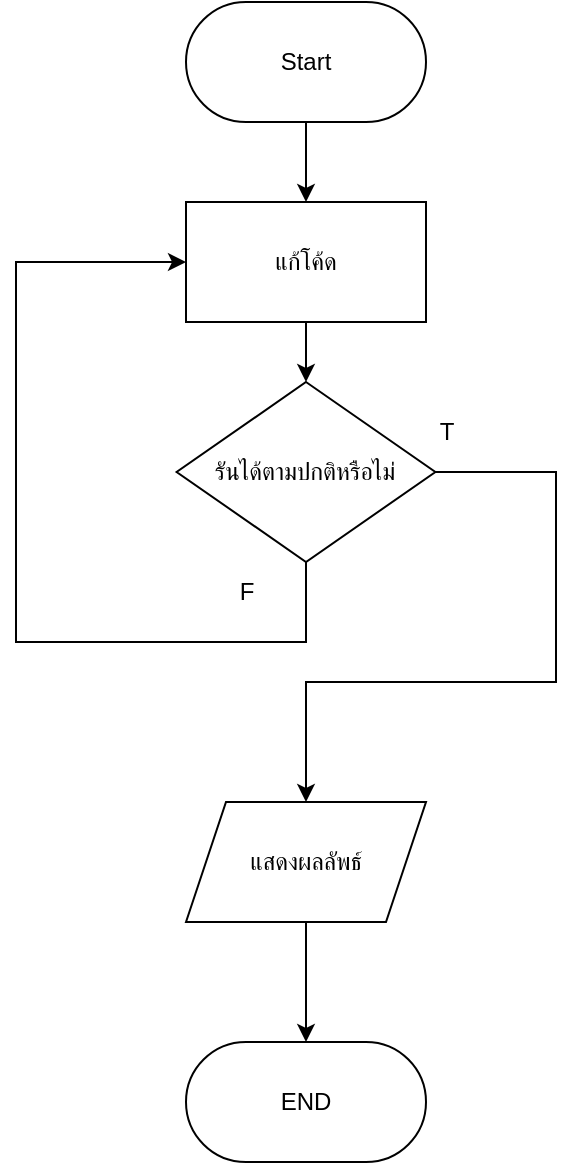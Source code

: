 <mxfile version="24.8.9">
  <diagram name="Page-1" id="2pUa7_KvYTsxVd3FcLyF">
    <mxGraphModel dx="834" dy="452" grid="1" gridSize="10" guides="1" tooltips="1" connect="1" arrows="1" fold="1" page="1" pageScale="1" pageWidth="850" pageHeight="1100" math="0" shadow="0">
      <root>
        <mxCell id="0" />
        <mxCell id="1" parent="0" />
        <mxCell id="uzO9WDe4MXmgnWa7AC6C-13" value="" style="edgeStyle=orthogonalEdgeStyle;rounded=0;orthogonalLoop=1;jettySize=auto;html=1;" edge="1" parent="1" source="uzO9WDe4MXmgnWa7AC6C-2" target="uzO9WDe4MXmgnWa7AC6C-7">
          <mxGeometry relative="1" as="geometry" />
        </mxCell>
        <mxCell id="uzO9WDe4MXmgnWa7AC6C-2" value="Start" style="rounded=1;whiteSpace=wrap;html=1;arcSize=50;" vertex="1" parent="1">
          <mxGeometry x="305" y="120" width="120" height="60" as="geometry" />
        </mxCell>
        <mxCell id="uzO9WDe4MXmgnWa7AC6C-5" value="END" style="rounded=1;whiteSpace=wrap;html=1;arcSize=50;" vertex="1" parent="1">
          <mxGeometry x="305" y="640" width="120" height="60" as="geometry" />
        </mxCell>
        <mxCell id="uzO9WDe4MXmgnWa7AC6C-8" style="edgeStyle=orthogonalEdgeStyle;rounded=0;orthogonalLoop=1;jettySize=auto;html=1;exitX=0.5;exitY=1;exitDx=0;exitDy=0;entryX=0;entryY=0.5;entryDx=0;entryDy=0;" edge="1" parent="1" source="uzO9WDe4MXmgnWa7AC6C-6" target="uzO9WDe4MXmgnWa7AC6C-7">
          <mxGeometry relative="1" as="geometry">
            <Array as="points">
              <mxPoint x="365" y="440" />
              <mxPoint x="220" y="440" />
              <mxPoint x="220" y="250" />
            </Array>
          </mxGeometry>
        </mxCell>
        <mxCell id="uzO9WDe4MXmgnWa7AC6C-14" style="edgeStyle=orthogonalEdgeStyle;rounded=0;orthogonalLoop=1;jettySize=auto;html=1;exitX=1;exitY=0.5;exitDx=0;exitDy=0;entryX=0.5;entryY=0;entryDx=0;entryDy=0;" edge="1" parent="1" source="uzO9WDe4MXmgnWa7AC6C-6" target="uzO9WDe4MXmgnWa7AC6C-9">
          <mxGeometry relative="1" as="geometry">
            <Array as="points">
              <mxPoint x="490" y="355" />
              <mxPoint x="490" y="460" />
              <mxPoint x="365" y="460" />
            </Array>
          </mxGeometry>
        </mxCell>
        <mxCell id="uzO9WDe4MXmgnWa7AC6C-6" value="รันได้ตามปกติหรือไม่" style="rhombus;whiteSpace=wrap;html=1;" vertex="1" parent="1">
          <mxGeometry x="300.31" y="310" width="129.38" height="90" as="geometry" />
        </mxCell>
        <mxCell id="uzO9WDe4MXmgnWa7AC6C-12" style="edgeStyle=orthogonalEdgeStyle;rounded=0;orthogonalLoop=1;jettySize=auto;html=1;exitX=0.5;exitY=1;exitDx=0;exitDy=0;entryX=0.5;entryY=0;entryDx=0;entryDy=0;" edge="1" parent="1" source="uzO9WDe4MXmgnWa7AC6C-7" target="uzO9WDe4MXmgnWa7AC6C-6">
          <mxGeometry relative="1" as="geometry" />
        </mxCell>
        <mxCell id="uzO9WDe4MXmgnWa7AC6C-7" value="แก้โค้ด" style="rounded=0;whiteSpace=wrap;html=1;" vertex="1" parent="1">
          <mxGeometry x="305" y="220" width="120" height="60" as="geometry" />
        </mxCell>
        <mxCell id="uzO9WDe4MXmgnWa7AC6C-16" value="" style="edgeStyle=orthogonalEdgeStyle;rounded=0;orthogonalLoop=1;jettySize=auto;html=1;" edge="1" parent="1" source="uzO9WDe4MXmgnWa7AC6C-9" target="uzO9WDe4MXmgnWa7AC6C-5">
          <mxGeometry relative="1" as="geometry" />
        </mxCell>
        <mxCell id="uzO9WDe4MXmgnWa7AC6C-9" value="แสดงผลลัพธ์" style="shape=parallelogram;perimeter=parallelogramPerimeter;whiteSpace=wrap;html=1;fixedSize=1;" vertex="1" parent="1">
          <mxGeometry x="305" y="520" width="120" height="60" as="geometry" />
        </mxCell>
        <mxCell id="uzO9WDe4MXmgnWa7AC6C-11" value="F" style="text;html=1;align=center;verticalAlign=middle;resizable=0;points=[];autosize=1;strokeColor=none;fillColor=none;" vertex="1" parent="1">
          <mxGeometry x="320" y="400" width="30" height="30" as="geometry" />
        </mxCell>
        <mxCell id="uzO9WDe4MXmgnWa7AC6C-15" value="T" style="text;html=1;align=center;verticalAlign=middle;resizable=0;points=[];autosize=1;strokeColor=none;fillColor=none;" vertex="1" parent="1">
          <mxGeometry x="420" y="320" width="30" height="30" as="geometry" />
        </mxCell>
      </root>
    </mxGraphModel>
  </diagram>
</mxfile>
